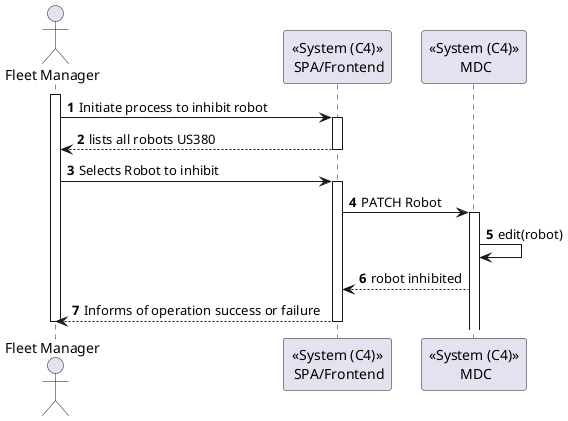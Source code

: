 @startuml
autonumber
actor "Fleet Manager" as GC
participant "<<System (C4)>>\n SPA/Frontend" as UI
participant "<<System (C4)>>\n MDC" as MDC

activate GC


GC -> UI : Initiate process to inhibit robot
activate UI
UI--> GC : lists all robots US380
deactivate UI
GC -> UI: Selects Robot to inhibit
activate UI
UI -> MDC : PATCH Robot
activate MDC
MDC -> MDC : edit(robot)
MDC --> UI : robot inhibited
UI --> GC : Informs of operation success or failure
deactivate UI

deactivate GC

@enduml